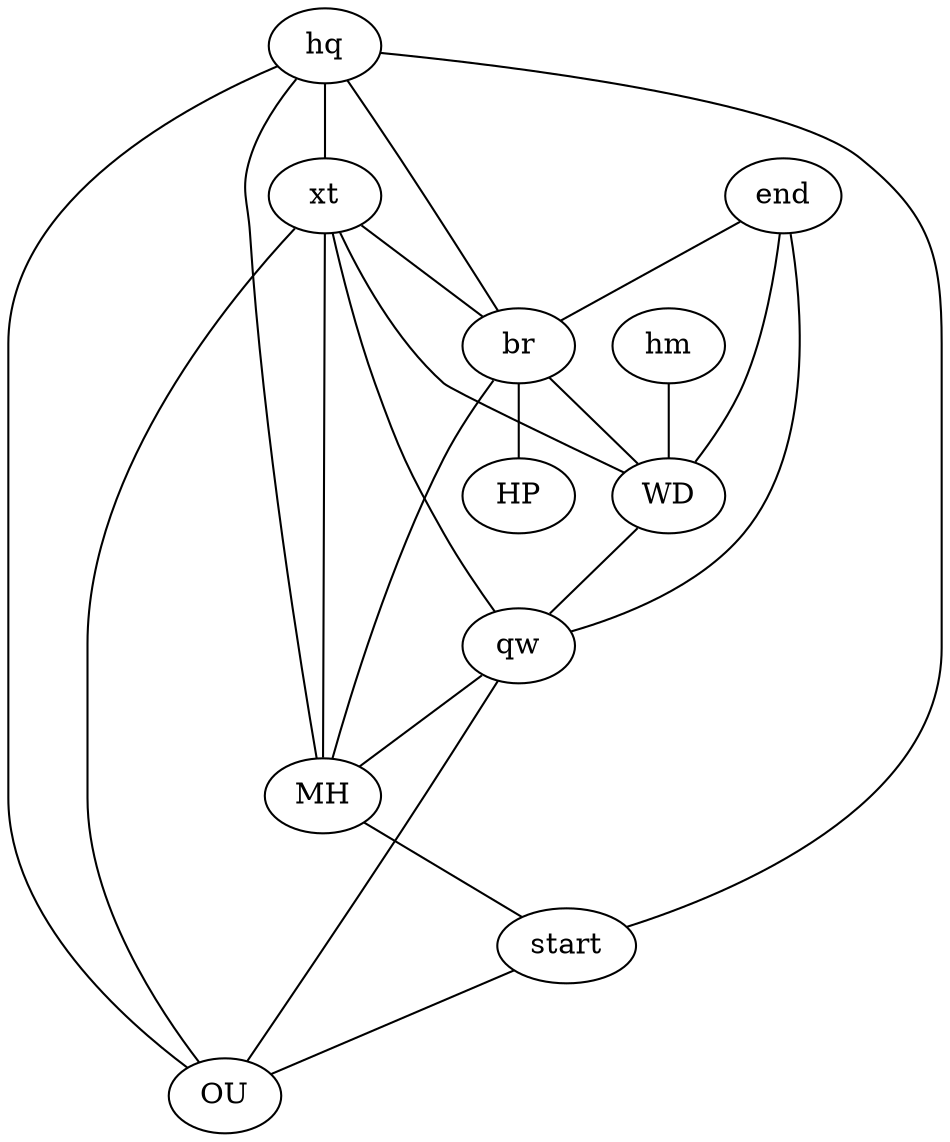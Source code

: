 graph {
  hq -- xt;
  OU -- xt;
  br -- HP;
  WD -- xt;
  end -- br;
  start -- OU;
  hq -- br;
  MH -- hq;
  MH -- start;
  xt -- br;
  end -- WD;
  hq -- start;
  MH -- br;
  qw -- OU;
  hm -- WD;
  br -- WD;
  OU -- hq;
  xt -- MH;
  qw -- MH;
  WD -- qw;
  end -- qw;
  qw -- xt;
}

# to generate the png of the graph with graphviz

# run this command below while the 
# terminal's current working directory has this .dot file
# this will output to the same working directory the .dot file is in
# dot input.dot -Tpng > graph.png